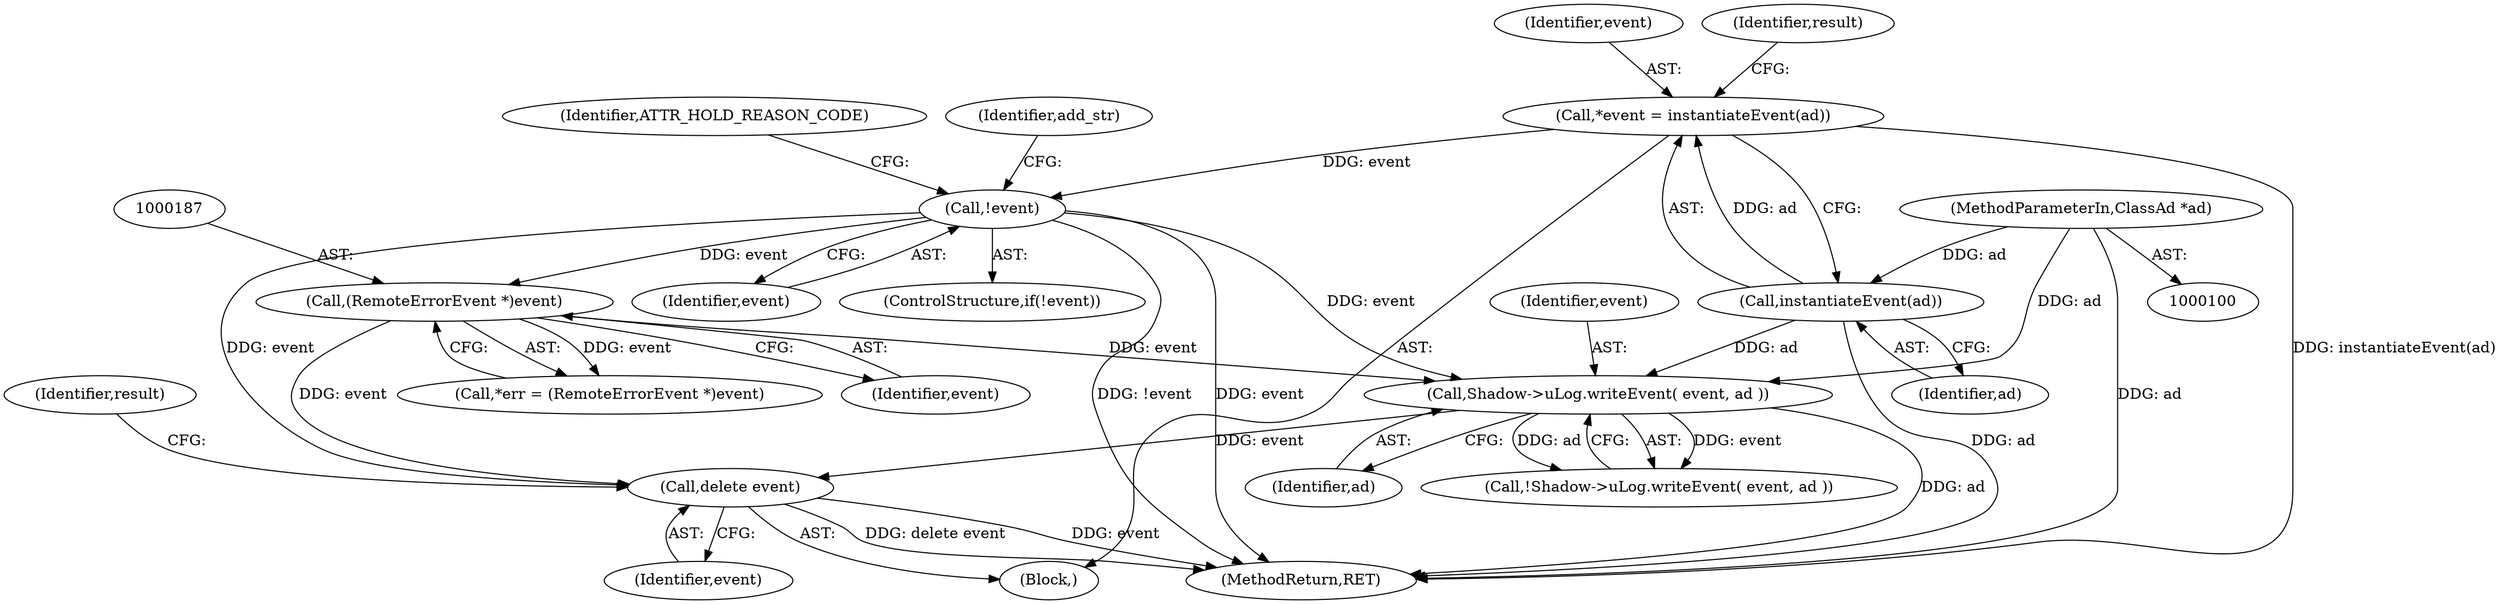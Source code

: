 digraph "0_htcondor_5e5571d1a431eb3c61977b6dd6ec90186ef79867_6@API" {
"1000276" [label="(Call,delete event)"];
"1000186" [label="(Call,(RemoteErrorEvent *)event)"];
"1000142" [label="(Call,!event)"];
"1000104" [label="(Call,*event = instantiateEvent(ad))"];
"1000106" [label="(Call,instantiateEvent(ad))"];
"1000101" [label="(MethodParameterIn,ClassAd *ad)"];
"1000234" [label="(Call,Shadow->uLog.writeEvent( event, ad ))"];
"1000236" [label="(Identifier,ad)"];
"1000143" [label="(Identifier,event)"];
"1000186" [label="(Call,(RemoteErrorEvent *)event)"];
"1000141" [label="(ControlStructure,if(!event))"];
"1000142" [label="(Call,!event)"];
"1000105" [label="(Identifier,event)"];
"1000184" [label="(Call,*err = (RemoteErrorEvent *)event)"];
"1000233" [label="(Call,!Shadow->uLog.writeEvent( event, ad ))"];
"1000235" [label="(Identifier,event)"];
"1000110" [label="(Identifier,result)"];
"1000276" [label="(Call,delete event)"];
"1000102" [label="(Block,)"];
"1000280" [label="(MethodReturn,RET)"];
"1000107" [label="(Identifier,ad)"];
"1000157" [label="(Identifier,ATTR_HOLD_REASON_CODE)"];
"1000104" [label="(Call,*event = instantiateEvent(ad))"];
"1000147" [label="(Identifier,add_str)"];
"1000277" [label="(Identifier,event)"];
"1000101" [label="(MethodParameterIn,ClassAd *ad)"];
"1000279" [label="(Identifier,result)"];
"1000234" [label="(Call,Shadow->uLog.writeEvent( event, ad ))"];
"1000106" [label="(Call,instantiateEvent(ad))"];
"1000188" [label="(Identifier,event)"];
"1000276" -> "1000102"  [label="AST: "];
"1000276" -> "1000277"  [label="CFG: "];
"1000277" -> "1000276"  [label="AST: "];
"1000279" -> "1000276"  [label="CFG: "];
"1000276" -> "1000280"  [label="DDG: delete event"];
"1000276" -> "1000280"  [label="DDG: event"];
"1000186" -> "1000276"  [label="DDG: event"];
"1000234" -> "1000276"  [label="DDG: event"];
"1000142" -> "1000276"  [label="DDG: event"];
"1000186" -> "1000184"  [label="AST: "];
"1000186" -> "1000188"  [label="CFG: "];
"1000187" -> "1000186"  [label="AST: "];
"1000188" -> "1000186"  [label="AST: "];
"1000184" -> "1000186"  [label="CFG: "];
"1000186" -> "1000184"  [label="DDG: event"];
"1000142" -> "1000186"  [label="DDG: event"];
"1000186" -> "1000234"  [label="DDG: event"];
"1000142" -> "1000141"  [label="AST: "];
"1000142" -> "1000143"  [label="CFG: "];
"1000143" -> "1000142"  [label="AST: "];
"1000147" -> "1000142"  [label="CFG: "];
"1000157" -> "1000142"  [label="CFG: "];
"1000142" -> "1000280"  [label="DDG: !event"];
"1000142" -> "1000280"  [label="DDG: event"];
"1000104" -> "1000142"  [label="DDG: event"];
"1000142" -> "1000234"  [label="DDG: event"];
"1000104" -> "1000102"  [label="AST: "];
"1000104" -> "1000106"  [label="CFG: "];
"1000105" -> "1000104"  [label="AST: "];
"1000106" -> "1000104"  [label="AST: "];
"1000110" -> "1000104"  [label="CFG: "];
"1000104" -> "1000280"  [label="DDG: instantiateEvent(ad)"];
"1000106" -> "1000104"  [label="DDG: ad"];
"1000106" -> "1000107"  [label="CFG: "];
"1000107" -> "1000106"  [label="AST: "];
"1000106" -> "1000280"  [label="DDG: ad"];
"1000101" -> "1000106"  [label="DDG: ad"];
"1000106" -> "1000234"  [label="DDG: ad"];
"1000101" -> "1000100"  [label="AST: "];
"1000101" -> "1000280"  [label="DDG: ad"];
"1000101" -> "1000234"  [label="DDG: ad"];
"1000234" -> "1000233"  [label="AST: "];
"1000234" -> "1000236"  [label="CFG: "];
"1000235" -> "1000234"  [label="AST: "];
"1000236" -> "1000234"  [label="AST: "];
"1000233" -> "1000234"  [label="CFG: "];
"1000234" -> "1000280"  [label="DDG: ad"];
"1000234" -> "1000233"  [label="DDG: event"];
"1000234" -> "1000233"  [label="DDG: ad"];
}
